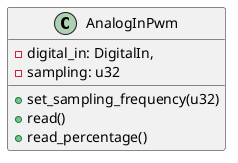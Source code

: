 @startuml analog_in_pwm
class AnalogInPwm {
    -digital_in: DigitalIn,
    -sampling: u32
    +set_sampling_frequency(u32)
    +read()
    +read_percentage()
}

@enduml